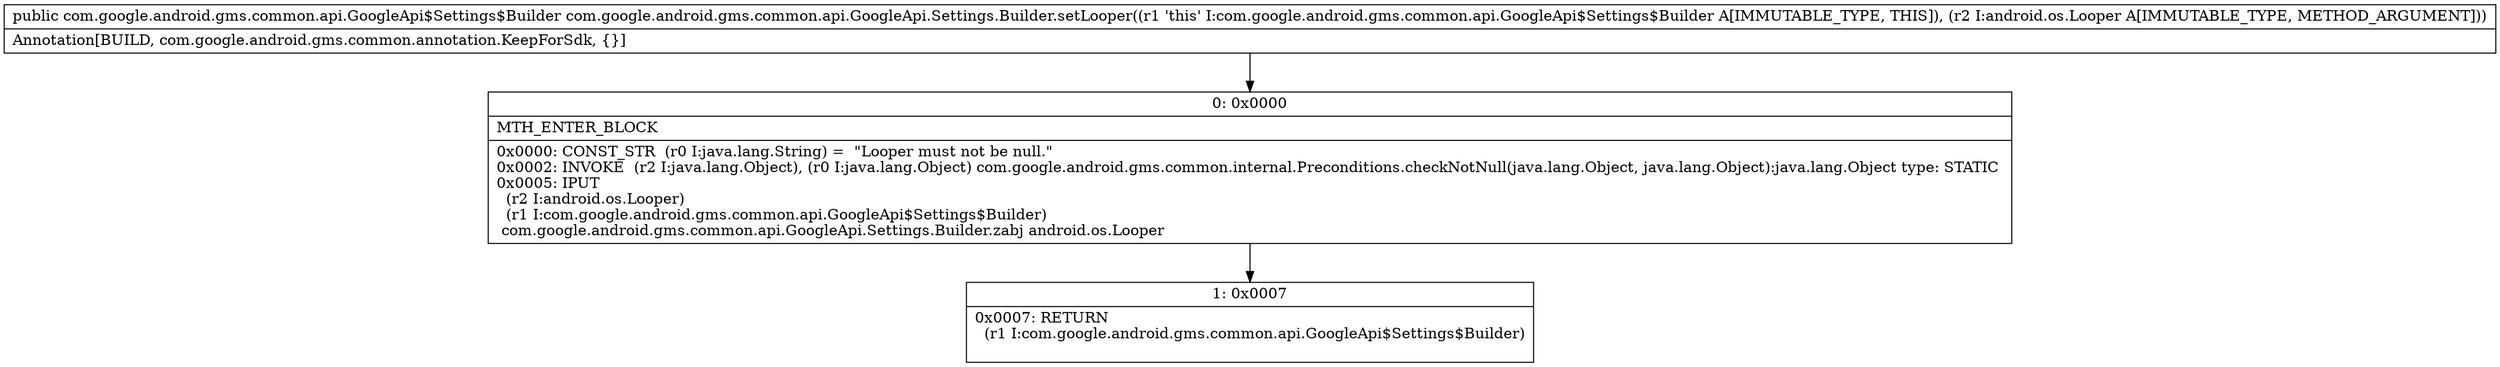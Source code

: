 digraph "CFG forcom.google.android.gms.common.api.GoogleApi.Settings.Builder.setLooper(Landroid\/os\/Looper;)Lcom\/google\/android\/gms\/common\/api\/GoogleApi$Settings$Builder;" {
Node_0 [shape=record,label="{0\:\ 0x0000|MTH_ENTER_BLOCK\l|0x0000: CONST_STR  (r0 I:java.lang.String) =  \"Looper must not be null.\" \l0x0002: INVOKE  (r2 I:java.lang.Object), (r0 I:java.lang.Object) com.google.android.gms.common.internal.Preconditions.checkNotNull(java.lang.Object, java.lang.Object):java.lang.Object type: STATIC \l0x0005: IPUT  \l  (r2 I:android.os.Looper)\l  (r1 I:com.google.android.gms.common.api.GoogleApi$Settings$Builder)\l com.google.android.gms.common.api.GoogleApi.Settings.Builder.zabj android.os.Looper \l}"];
Node_1 [shape=record,label="{1\:\ 0x0007|0x0007: RETURN  \l  (r1 I:com.google.android.gms.common.api.GoogleApi$Settings$Builder)\l \l}"];
MethodNode[shape=record,label="{public com.google.android.gms.common.api.GoogleApi$Settings$Builder com.google.android.gms.common.api.GoogleApi.Settings.Builder.setLooper((r1 'this' I:com.google.android.gms.common.api.GoogleApi$Settings$Builder A[IMMUTABLE_TYPE, THIS]), (r2 I:android.os.Looper A[IMMUTABLE_TYPE, METHOD_ARGUMENT]))  | Annotation[BUILD, com.google.android.gms.common.annotation.KeepForSdk, \{\}]\l}"];
MethodNode -> Node_0;
Node_0 -> Node_1;
}

